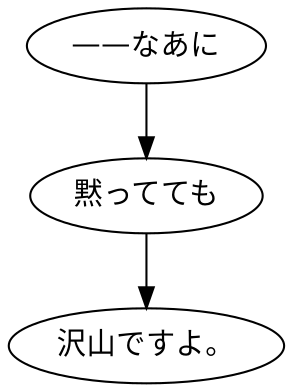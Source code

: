 digraph graph8447 {
	node0 [label="——なあに"];
	node1 [label="黙ってても"];
	node2 [label="沢山ですよ。"];
	node0 -> node1;
	node1 -> node2;
}
